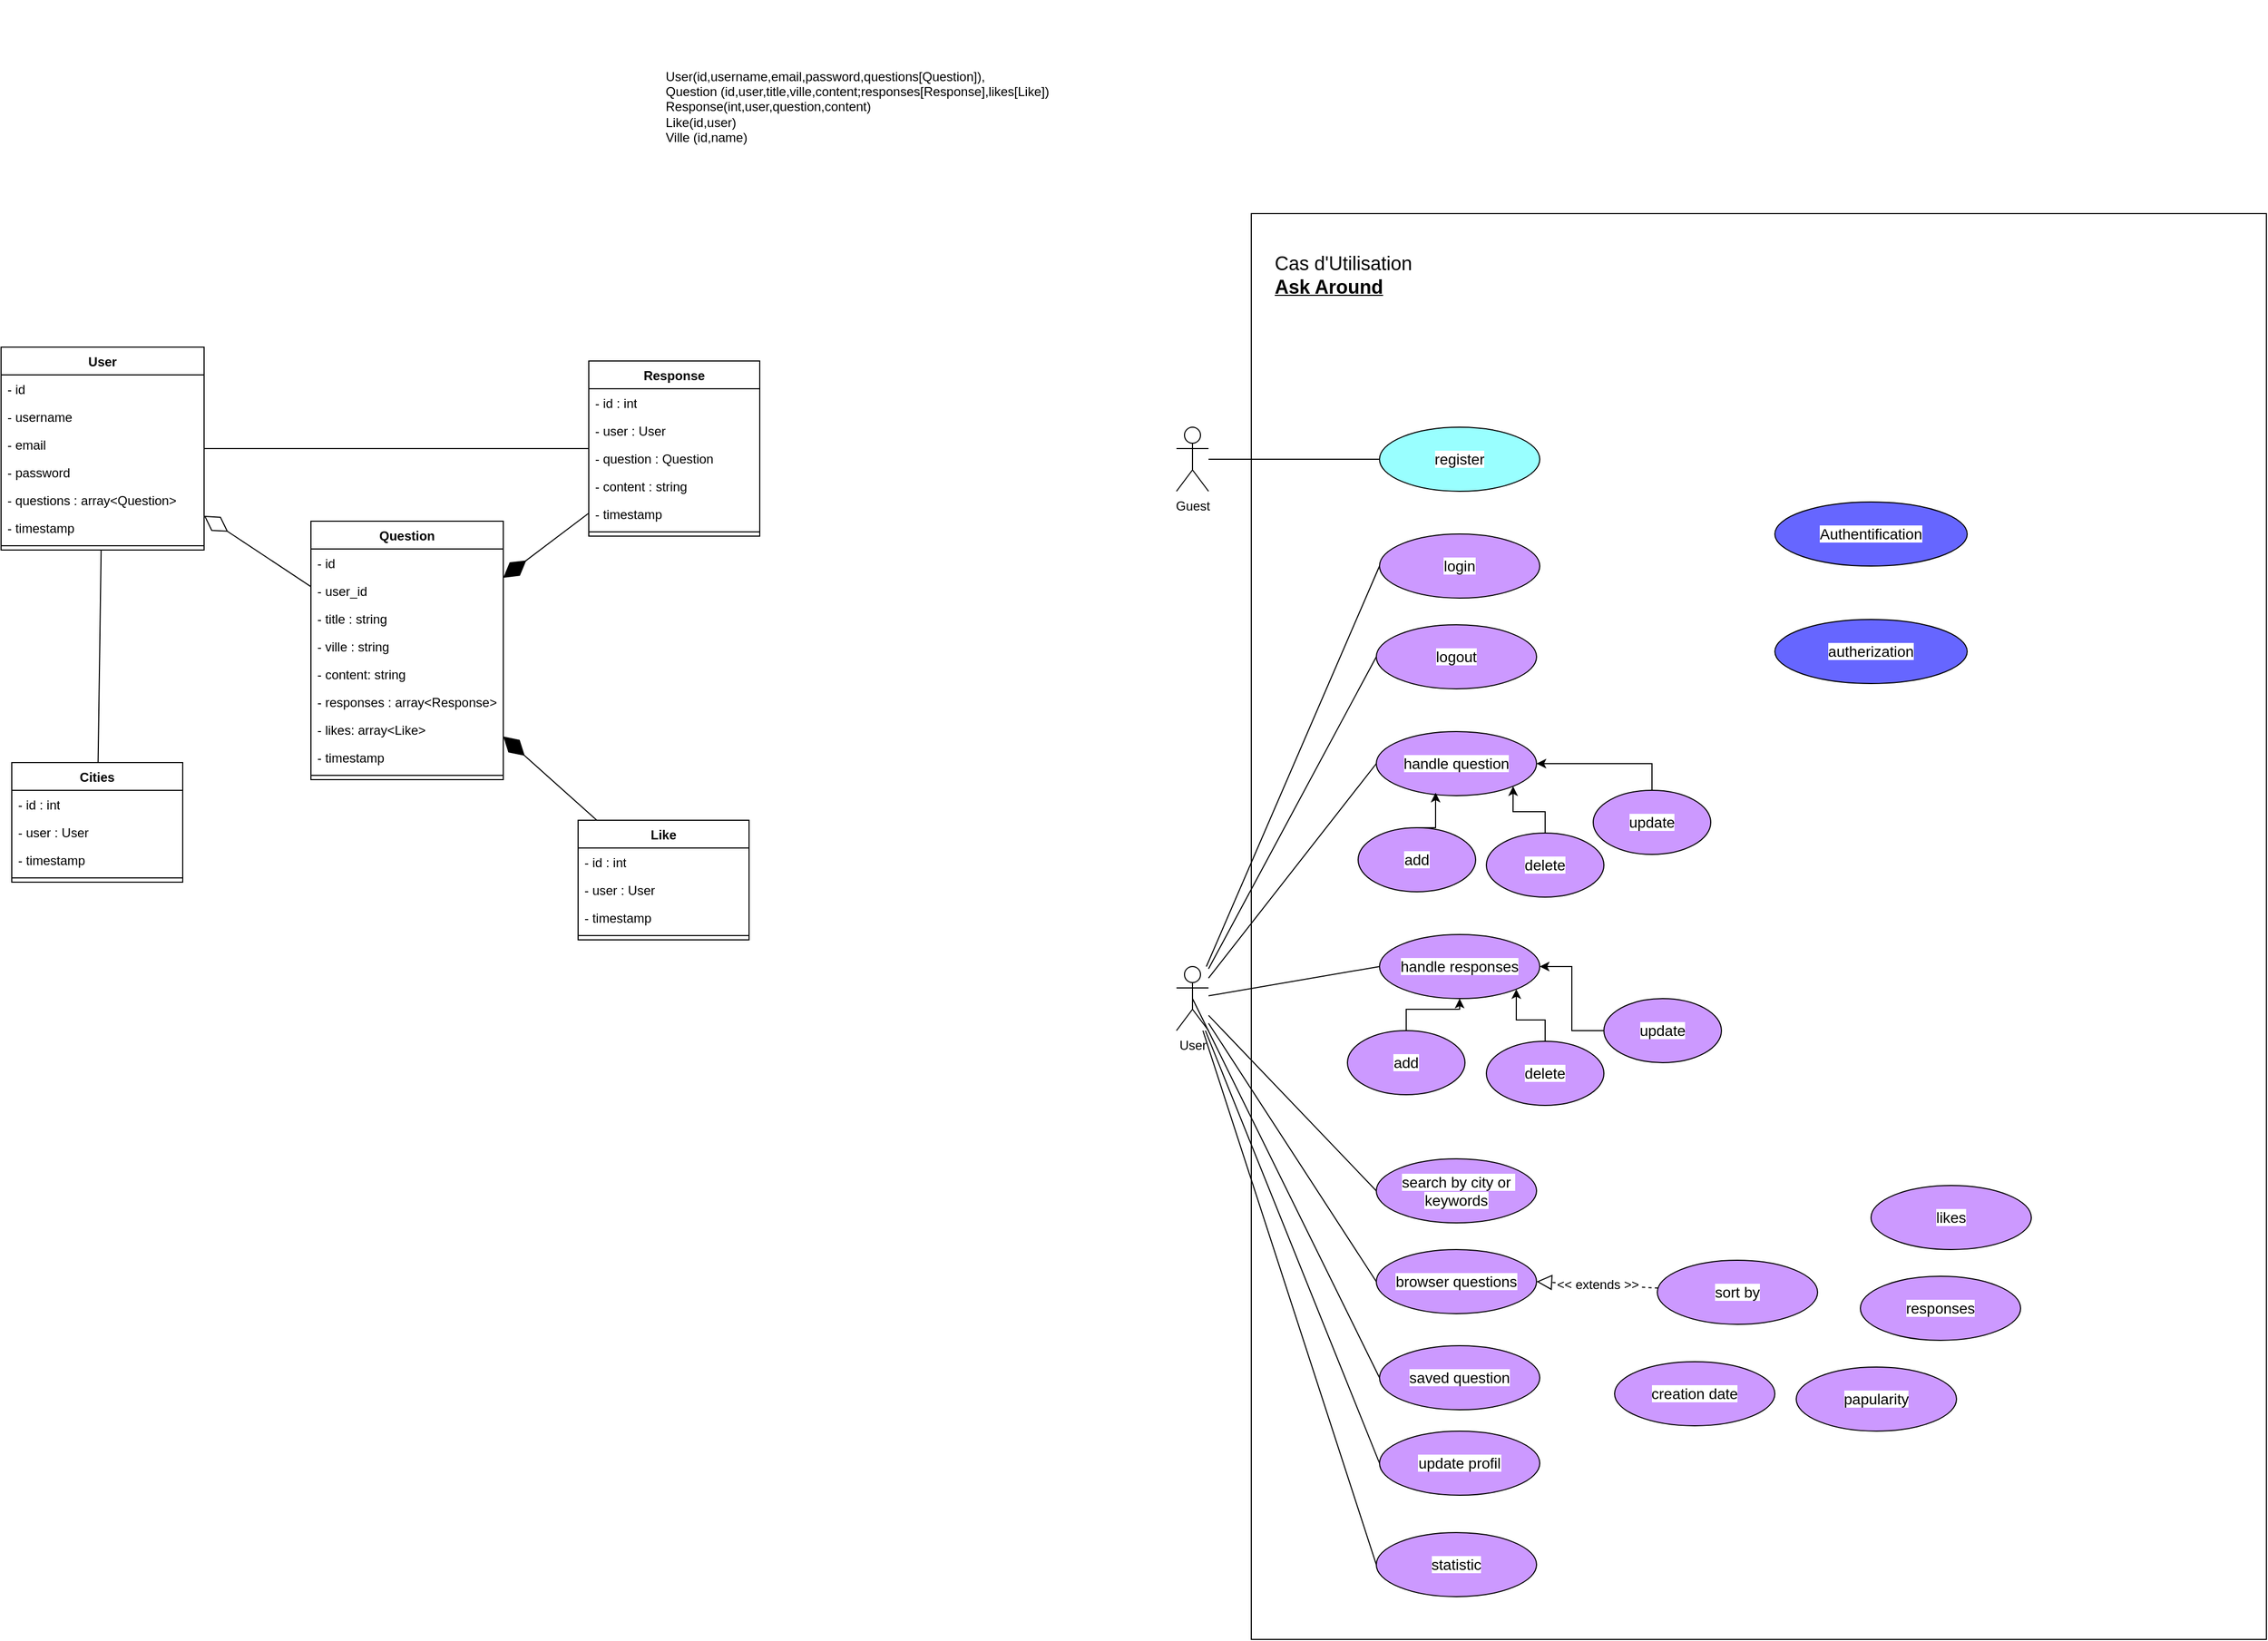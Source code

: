 <mxfile version="26.0.15">
  <diagram name="Page-1" id="ZcPle69oM_x-DS9AqBfx">
    <mxGraphModel dx="5432" dy="4076" grid="1" gridSize="10" guides="1" tooltips="1" connect="1" arrows="1" fold="1" page="1" pageScale="1" pageWidth="1100" pageHeight="850" math="0" shadow="0">
      <root>
        <mxCell id="0" />
        <mxCell id="1" parent="0" />
        <mxCell id="uDvyb79ecXHqOZ444v_c-3" value="User" style="swimlane;fontStyle=1;align=center;verticalAlign=top;childLayout=stackLayout;horizontal=1;startSize=26;horizontalStack=0;resizeParent=1;resizeParentMax=0;resizeLast=0;collapsible=1;marginBottom=0;whiteSpace=wrap;html=1;" parent="1" vertex="1">
          <mxGeometry x="220" y="-1000" width="190" height="190" as="geometry" />
        </mxCell>
        <mxCell id="uDvyb79ecXHqOZ444v_c-4" value="- id&lt;div&gt;&lt;br&gt;&lt;/div&gt;" style="text;strokeColor=none;fillColor=none;align=left;verticalAlign=top;spacingLeft=4;spacingRight=4;overflow=hidden;rotatable=0;points=[[0,0.5],[1,0.5]];portConstraint=eastwest;whiteSpace=wrap;html=1;" parent="uDvyb79ecXHqOZ444v_c-3" vertex="1">
          <mxGeometry y="26" width="190" height="26" as="geometry" />
        </mxCell>
        <mxCell id="uDvyb79ecXHqOZ444v_c-9" value="- username&lt;div&gt;&lt;br&gt;&lt;/div&gt;" style="text;strokeColor=none;fillColor=none;align=left;verticalAlign=top;spacingLeft=4;spacingRight=4;overflow=hidden;rotatable=0;points=[[0,0.5],[1,0.5]];portConstraint=eastwest;whiteSpace=wrap;html=1;" parent="uDvyb79ecXHqOZ444v_c-3" vertex="1">
          <mxGeometry y="52" width="190" height="26" as="geometry" />
        </mxCell>
        <mxCell id="uDvyb79ecXHqOZ444v_c-10" value="- email&lt;div&gt;&lt;br&gt;&lt;/div&gt;" style="text;strokeColor=none;fillColor=none;align=left;verticalAlign=top;spacingLeft=4;spacingRight=4;overflow=hidden;rotatable=0;points=[[0,0.5],[1,0.5]];portConstraint=eastwest;whiteSpace=wrap;html=1;" parent="uDvyb79ecXHqOZ444v_c-3" vertex="1">
          <mxGeometry y="78" width="190" height="26" as="geometry" />
        </mxCell>
        <mxCell id="uDvyb79ecXHqOZ444v_c-7" value="- password&lt;div&gt;&lt;br&gt;&lt;/div&gt;" style="text;strokeColor=none;fillColor=none;align=left;verticalAlign=top;spacingLeft=4;spacingRight=4;overflow=hidden;rotatable=0;points=[[0,0.5],[1,0.5]];portConstraint=eastwest;whiteSpace=wrap;html=1;" parent="uDvyb79ecXHqOZ444v_c-3" vertex="1">
          <mxGeometry y="104" width="190" height="26" as="geometry" />
        </mxCell>
        <mxCell id="uDvyb79ecXHqOZ444v_c-37" value="- questions : array&amp;lt;Question&amp;gt;&lt;div&gt;&lt;br&gt;&lt;/div&gt;" style="text;strokeColor=none;fillColor=none;align=left;verticalAlign=top;spacingLeft=4;spacingRight=4;overflow=hidden;rotatable=0;points=[[0,0.5],[1,0.5]];portConstraint=eastwest;whiteSpace=wrap;html=1;" parent="uDvyb79ecXHqOZ444v_c-3" vertex="1">
          <mxGeometry y="130" width="190" height="26" as="geometry" />
        </mxCell>
        <mxCell id="uDvyb79ecXHqOZ444v_c-18" value="- timestamp&lt;div&gt;&lt;br&gt;&lt;/div&gt;" style="text;strokeColor=none;fillColor=none;align=left;verticalAlign=top;spacingLeft=4;spacingRight=4;overflow=hidden;rotatable=0;points=[[0,0.5],[1,0.5]];portConstraint=eastwest;whiteSpace=wrap;html=1;" parent="uDvyb79ecXHqOZ444v_c-3" vertex="1">
          <mxGeometry y="156" width="190" height="26" as="geometry" />
        </mxCell>
        <mxCell id="uDvyb79ecXHqOZ444v_c-5" value="" style="line;strokeWidth=1;fillColor=none;align=left;verticalAlign=middle;spacingTop=-1;spacingLeft=3;spacingRight=3;rotatable=0;labelPosition=right;points=[];portConstraint=eastwest;strokeColor=inherit;" parent="uDvyb79ecXHqOZ444v_c-3" vertex="1">
          <mxGeometry y="182" width="190" height="8" as="geometry" />
        </mxCell>
        <mxCell id="uDvyb79ecXHqOZ444v_c-11" value="Question" style="swimlane;fontStyle=1;align=center;verticalAlign=top;childLayout=stackLayout;horizontal=1;startSize=26;horizontalStack=0;resizeParent=1;resizeParentMax=0;resizeLast=0;collapsible=1;marginBottom=0;whiteSpace=wrap;html=1;" parent="1" vertex="1">
          <mxGeometry x="510" y="-837" width="180" height="242" as="geometry" />
        </mxCell>
        <mxCell id="uDvyb79ecXHqOZ444v_c-12" value="- id&lt;div&gt;&lt;br&gt;&lt;/div&gt;" style="text;strokeColor=none;fillColor=none;align=left;verticalAlign=top;spacingLeft=4;spacingRight=4;overflow=hidden;rotatable=0;points=[[0,0.5],[1,0.5]];portConstraint=eastwest;whiteSpace=wrap;html=1;" parent="uDvyb79ecXHqOZ444v_c-11" vertex="1">
          <mxGeometry y="26" width="180" height="26" as="geometry" />
        </mxCell>
        <mxCell id="uDvyb79ecXHqOZ444v_c-13" value="- user_id" style="text;strokeColor=none;fillColor=none;align=left;verticalAlign=top;spacingLeft=4;spacingRight=4;overflow=hidden;rotatable=0;points=[[0,0.5],[1,0.5]];portConstraint=eastwest;whiteSpace=wrap;html=1;" parent="uDvyb79ecXHqOZ444v_c-11" vertex="1">
          <mxGeometry y="52" width="180" height="26" as="geometry" />
        </mxCell>
        <mxCell id="uDvyb79ecXHqOZ444v_c-39" value="- title : string" style="text;strokeColor=none;fillColor=none;align=left;verticalAlign=top;spacingLeft=4;spacingRight=4;overflow=hidden;rotatable=0;points=[[0,0.5],[1,0.5]];portConstraint=eastwest;whiteSpace=wrap;html=1;" parent="uDvyb79ecXHqOZ444v_c-11" vertex="1">
          <mxGeometry y="78" width="180" height="26" as="geometry" />
        </mxCell>
        <mxCell id="uDvyb79ecXHqOZ444v_c-51" value="- ville : string&lt;div&gt;&lt;br&gt;&lt;/div&gt;" style="text;strokeColor=none;fillColor=none;align=left;verticalAlign=top;spacingLeft=4;spacingRight=4;overflow=hidden;rotatable=0;points=[[0,0.5],[1,0.5]];portConstraint=eastwest;whiteSpace=wrap;html=1;" parent="uDvyb79ecXHqOZ444v_c-11" vertex="1">
          <mxGeometry y="104" width="180" height="26" as="geometry" />
        </mxCell>
        <mxCell id="uDvyb79ecXHqOZ444v_c-14" value="- content: string&lt;div&gt;&lt;br&gt;&lt;/div&gt;" style="text;strokeColor=none;fillColor=none;align=left;verticalAlign=top;spacingLeft=4;spacingRight=4;overflow=hidden;rotatable=0;points=[[0,0.5],[1,0.5]];portConstraint=eastwest;whiteSpace=wrap;html=1;" parent="uDvyb79ecXHqOZ444v_c-11" vertex="1">
          <mxGeometry y="130" width="180" height="26" as="geometry" />
        </mxCell>
        <mxCell id="uDvyb79ecXHqOZ444v_c-38" value="- responses : array&amp;lt;Response&amp;gt;&lt;div&gt;&lt;br&gt;&lt;/div&gt;" style="text;strokeColor=none;fillColor=none;align=left;verticalAlign=top;spacingLeft=4;spacingRight=4;overflow=hidden;rotatable=0;points=[[0,0.5],[1,0.5]];portConstraint=eastwest;whiteSpace=wrap;html=1;" parent="uDvyb79ecXHqOZ444v_c-11" vertex="1">
          <mxGeometry y="156" width="180" height="26" as="geometry" />
        </mxCell>
        <mxCell id="uDvyb79ecXHqOZ444v_c-99" value="- likes: array&amp;lt;Like&amp;gt;&lt;div&gt;&lt;br&gt;&lt;/div&gt;" style="text;strokeColor=none;fillColor=none;align=left;verticalAlign=top;spacingLeft=4;spacingRight=4;overflow=hidden;rotatable=0;points=[[0,0.5],[1,0.5]];portConstraint=eastwest;whiteSpace=wrap;html=1;" parent="uDvyb79ecXHqOZ444v_c-11" vertex="1">
          <mxGeometry y="182" width="180" height="26" as="geometry" />
        </mxCell>
        <mxCell id="uDvyb79ecXHqOZ444v_c-28" value="- timestamp&lt;div&gt;&lt;br&gt;&lt;/div&gt;" style="text;strokeColor=none;fillColor=none;align=left;verticalAlign=top;spacingLeft=4;spacingRight=4;overflow=hidden;rotatable=0;points=[[0,0.5],[1,0.5]];portConstraint=eastwest;whiteSpace=wrap;html=1;" parent="uDvyb79ecXHqOZ444v_c-11" vertex="1">
          <mxGeometry y="208" width="180" height="26" as="geometry" />
        </mxCell>
        <mxCell id="uDvyb79ecXHqOZ444v_c-16" value="" style="line;strokeWidth=1;fillColor=none;align=left;verticalAlign=middle;spacingTop=-1;spacingLeft=3;spacingRight=3;rotatable=0;labelPosition=right;points=[];portConstraint=eastwest;strokeColor=inherit;" parent="uDvyb79ecXHqOZ444v_c-11" vertex="1">
          <mxGeometry y="234" width="180" height="8" as="geometry" />
        </mxCell>
        <mxCell id="uDvyb79ecXHqOZ444v_c-29" value="Response" style="swimlane;fontStyle=1;align=center;verticalAlign=top;childLayout=stackLayout;horizontal=1;startSize=26;horizontalStack=0;resizeParent=1;resizeParentMax=0;resizeLast=0;collapsible=1;marginBottom=0;whiteSpace=wrap;html=1;" parent="1" vertex="1">
          <mxGeometry x="770" y="-987" width="160" height="164" as="geometry" />
        </mxCell>
        <mxCell id="uDvyb79ecXHqOZ444v_c-30" value="- id : int" style="text;strokeColor=none;fillColor=none;align=left;verticalAlign=top;spacingLeft=4;spacingRight=4;overflow=hidden;rotatable=0;points=[[0,0.5],[1,0.5]];portConstraint=eastwest;whiteSpace=wrap;html=1;" parent="uDvyb79ecXHqOZ444v_c-29" vertex="1">
          <mxGeometry y="26" width="160" height="26" as="geometry" />
        </mxCell>
        <mxCell id="uDvyb79ecXHqOZ444v_c-31" value="- user : User" style="text;strokeColor=none;fillColor=none;align=left;verticalAlign=top;spacingLeft=4;spacingRight=4;overflow=hidden;rotatable=0;points=[[0,0.5],[1,0.5]];portConstraint=eastwest;whiteSpace=wrap;html=1;" parent="uDvyb79ecXHqOZ444v_c-29" vertex="1">
          <mxGeometry y="52" width="160" height="26" as="geometry" />
        </mxCell>
        <mxCell id="uDvyb79ecXHqOZ444v_c-36" value="- question : Question" style="text;strokeColor=none;fillColor=none;align=left;verticalAlign=top;spacingLeft=4;spacingRight=4;overflow=hidden;rotatable=0;points=[[0,0.5],[1,0.5]];portConstraint=eastwest;whiteSpace=wrap;html=1;" parent="uDvyb79ecXHqOZ444v_c-29" vertex="1">
          <mxGeometry y="78" width="160" height="26" as="geometry" />
        </mxCell>
        <mxCell id="uDvyb79ecXHqOZ444v_c-32" value="- content : string" style="text;strokeColor=none;fillColor=none;align=left;verticalAlign=top;spacingLeft=4;spacingRight=4;overflow=hidden;rotatable=0;points=[[0,0.5],[1,0.5]];portConstraint=eastwest;whiteSpace=wrap;html=1;" parent="uDvyb79ecXHqOZ444v_c-29" vertex="1">
          <mxGeometry y="104" width="160" height="26" as="geometry" />
        </mxCell>
        <mxCell id="uDvyb79ecXHqOZ444v_c-33" value="- timestamp&lt;div&gt;&lt;br&gt;&lt;/div&gt;" style="text;strokeColor=none;fillColor=none;align=left;verticalAlign=top;spacingLeft=4;spacingRight=4;overflow=hidden;rotatable=0;points=[[0,0.5],[1,0.5]];portConstraint=eastwest;whiteSpace=wrap;html=1;" parent="uDvyb79ecXHqOZ444v_c-29" vertex="1">
          <mxGeometry y="130" width="160" height="26" as="geometry" />
        </mxCell>
        <mxCell id="uDvyb79ecXHqOZ444v_c-34" value="" style="line;strokeWidth=1;fillColor=none;align=left;verticalAlign=middle;spacingTop=-1;spacingLeft=3;spacingRight=3;rotatable=0;labelPosition=right;points=[];portConstraint=eastwest;strokeColor=inherit;" parent="uDvyb79ecXHqOZ444v_c-29" vertex="1">
          <mxGeometry y="156" width="160" height="8" as="geometry" />
        </mxCell>
        <mxCell id="uDvyb79ecXHqOZ444v_c-41" value="" style="endArrow=diamondThin;endFill=0;endSize=24;html=1;rounded=0;" parent="1" source="uDvyb79ecXHqOZ444v_c-11" target="uDvyb79ecXHqOZ444v_c-3" edge="1">
          <mxGeometry width="160" relative="1" as="geometry">
            <mxPoint x="690" y="-837" as="sourcePoint" />
            <mxPoint x="850" y="-837" as="targetPoint" />
          </mxGeometry>
        </mxCell>
        <mxCell id="uDvyb79ecXHqOZ444v_c-43" value="" style="endArrow=diamondThin;endFill=1;endSize=24;html=1;rounded=0;" parent="1" source="uDvyb79ecXHqOZ444v_c-29" target="uDvyb79ecXHqOZ444v_c-11" edge="1">
          <mxGeometry width="160" relative="1" as="geometry">
            <mxPoint x="690" y="-837" as="sourcePoint" />
            <mxPoint x="850" y="-837" as="targetPoint" />
          </mxGeometry>
        </mxCell>
        <mxCell id="uDvyb79ecXHqOZ444v_c-91" value="Like" style="swimlane;fontStyle=1;align=center;verticalAlign=top;childLayout=stackLayout;horizontal=1;startSize=26;horizontalStack=0;resizeParent=1;resizeParentMax=0;resizeLast=0;collapsible=1;marginBottom=0;whiteSpace=wrap;html=1;" parent="1" vertex="1">
          <mxGeometry x="760" y="-557" width="160" height="112" as="geometry" />
        </mxCell>
        <mxCell id="uDvyb79ecXHqOZ444v_c-92" value="- id : int" style="text;strokeColor=none;fillColor=none;align=left;verticalAlign=top;spacingLeft=4;spacingRight=4;overflow=hidden;rotatable=0;points=[[0,0.5],[1,0.5]];portConstraint=eastwest;whiteSpace=wrap;html=1;" parent="uDvyb79ecXHqOZ444v_c-91" vertex="1">
          <mxGeometry y="26" width="160" height="26" as="geometry" />
        </mxCell>
        <mxCell id="uDvyb79ecXHqOZ444v_c-93" value="- user : User" style="text;strokeColor=none;fillColor=none;align=left;verticalAlign=top;spacingLeft=4;spacingRight=4;overflow=hidden;rotatable=0;points=[[0,0.5],[1,0.5]];portConstraint=eastwest;whiteSpace=wrap;html=1;" parent="uDvyb79ecXHqOZ444v_c-91" vertex="1">
          <mxGeometry y="52" width="160" height="26" as="geometry" />
        </mxCell>
        <mxCell id="uDvyb79ecXHqOZ444v_c-96" value="- timestamp&lt;div&gt;&lt;br&gt;&lt;/div&gt;" style="text;strokeColor=none;fillColor=none;align=left;verticalAlign=top;spacingLeft=4;spacingRight=4;overflow=hidden;rotatable=0;points=[[0,0.5],[1,0.5]];portConstraint=eastwest;whiteSpace=wrap;html=1;" parent="uDvyb79ecXHqOZ444v_c-91" vertex="1">
          <mxGeometry y="78" width="160" height="26" as="geometry" />
        </mxCell>
        <mxCell id="uDvyb79ecXHqOZ444v_c-97" value="" style="line;strokeWidth=1;fillColor=none;align=left;verticalAlign=middle;spacingTop=-1;spacingLeft=3;spacingRight=3;rotatable=0;labelPosition=right;points=[];portConstraint=eastwest;strokeColor=inherit;" parent="uDvyb79ecXHqOZ444v_c-91" vertex="1">
          <mxGeometry y="104" width="160" height="8" as="geometry" />
        </mxCell>
        <mxCell id="uDvyb79ecXHqOZ444v_c-98" value="" style="endArrow=diamondThin;endFill=1;endSize=24;html=1;rounded=0;" parent="1" source="uDvyb79ecXHqOZ444v_c-91" target="uDvyb79ecXHqOZ444v_c-11" edge="1">
          <mxGeometry width="160" relative="1" as="geometry">
            <mxPoint x="900" y="-811" as="sourcePoint" />
            <mxPoint x="800" y="-810" as="targetPoint" />
          </mxGeometry>
        </mxCell>
        <mxCell id="uDvyb79ecXHqOZ444v_c-100" value="User(id,username,email,password,questions[Question]),&lt;div&gt;Question (id,user,title,ville,content;responses[Response],likes[Like])&lt;/div&gt;&lt;div&gt;Response(int,user,question,content)&lt;/div&gt;&lt;div&gt;Like(id,user)&lt;/div&gt;&lt;div&gt;Ville (id,name&lt;span style=&quot;background-color: transparent; color: light-dark(rgb(0, 0, 0), rgb(255, 255, 255));&quot;&gt;)&lt;/span&gt;&lt;/div&gt;" style="text;html=1;align=left;verticalAlign=middle;whiteSpace=wrap;rounded=0;" parent="1" vertex="1">
          <mxGeometry x="840" y="-1325" width="400" height="200" as="geometry" />
        </mxCell>
        <mxCell id="uDvyb79ecXHqOZ444v_c-101" value="" style="endArrow=none;html=1;rounded=0;" parent="1" source="uDvyb79ecXHqOZ444v_c-3" target="uDvyb79ecXHqOZ444v_c-29" edge="1">
          <mxGeometry width="50" height="50" relative="1" as="geometry">
            <mxPoint x="890" y="-747" as="sourcePoint" />
            <mxPoint x="940" y="-797" as="targetPoint" />
          </mxGeometry>
        </mxCell>
        <mxCell id="uDvyb79ecXHqOZ444v_c-103" value="" style="rounded=0;whiteSpace=wrap;html=1;" parent="1" vertex="1">
          <mxGeometry x="1390" y="-1125" width="950" height="1335" as="geometry" />
        </mxCell>
        <mxCell id="uDvyb79ecXHqOZ444v_c-104" value="&lt;font style=&quot;font-size: 18px;&quot;&gt;Cas d&#39;Utilisation&lt;/font&gt;&lt;div&gt;&lt;span style=&quot;font-size: 18px;&quot;&gt;&lt;b&gt;&lt;u&gt;Ask Around&lt;/u&gt;&lt;/b&gt;&lt;/span&gt;&lt;/div&gt;" style="text;html=1;align=left;verticalAlign=middle;whiteSpace=wrap;rounded=0;" parent="1" vertex="1">
          <mxGeometry x="1410" y="-1105" width="220" height="75" as="geometry" />
        </mxCell>
        <mxCell id="uDvyb79ecXHqOZ444v_c-105" value="&lt;div style=&quot;&quot;&gt;&lt;font face=&quot;Nunito Sans, sans-serif&quot;&gt;&lt;span style=&quot;font-size: 14px; white-space-collapse: preserve; background-color: rgb(255, 255, 255);&quot;&gt;autherization&lt;/span&gt;&lt;/font&gt;&lt;/div&gt;" style="ellipse;whiteSpace=wrap;html=1;fillColor=#6666FF;align=center;" parent="1" vertex="1">
          <mxGeometry x="1880" y="-745" width="180" height="60" as="geometry" />
        </mxCell>
        <mxCell id="uDvyb79ecXHqOZ444v_c-106" value="Guest" style="shape=umlActor;verticalLabelPosition=bottom;verticalAlign=top;html=1;outlineConnect=0;" parent="1" vertex="1">
          <mxGeometry x="1320" y="-925" width="30" height="60" as="geometry" />
        </mxCell>
        <mxCell id="uDvyb79ecXHqOZ444v_c-107" value="&lt;div style=&quot;text-align: start;&quot;&gt;&lt;font face=&quot;Nunito Sans, sans-serif&quot; color=&quot;#000000&quot;&gt;&lt;span style=&quot;font-size: 14px; white-space-collapse: preserve; background-color: rgb(255, 255, 255);&quot;&gt;register&lt;/span&gt;&lt;/font&gt;&lt;/div&gt;" style="ellipse;whiteSpace=wrap;html=1;fillColor=#99FFFF;" parent="1" vertex="1">
          <mxGeometry x="1510" y="-925" width="150" height="60" as="geometry" />
        </mxCell>
        <mxCell id="uDvyb79ecXHqOZ444v_c-112" value="&lt;font face=&quot;Nunito Sans, sans-serif&quot;&gt;&lt;span style=&quot;font-size: 14px; white-space-collapse: preserve; background-color: rgb(255, 255, 255);&quot;&gt;handle question&lt;/span&gt;&lt;/font&gt;" style="ellipse;whiteSpace=wrap;html=1;fillColor=#CC99FF;" parent="1" vertex="1">
          <mxGeometry x="1507" y="-640" width="150" height="60" as="geometry" />
        </mxCell>
        <mxCell id="uDvyb79ecXHqOZ444v_c-113" value="&lt;div style=&quot;text-align: start;&quot;&gt;&lt;font face=&quot;Nunito Sans, sans-serif&quot; color=&quot;#000000&quot;&gt;&lt;span style=&quot;font-size: 14px; white-space-collapse: preserve; background-color: rgb(255, 255, 255);&quot;&gt;login&lt;/span&gt;&lt;/font&gt;&lt;/div&gt;" style="ellipse;whiteSpace=wrap;html=1;fillColor=#CC99FF;" parent="1" vertex="1">
          <mxGeometry x="1510" y="-825" width="150" height="60" as="geometry" />
        </mxCell>
        <mxCell id="uDvyb79ecXHqOZ444v_c-114" value="User" style="shape=umlActor;verticalLabelPosition=bottom;verticalAlign=top;html=1;outlineConnect=0;" parent="1" vertex="1">
          <mxGeometry x="1320" y="-420" width="30" height="60" as="geometry" />
        </mxCell>
        <mxCell id="uDvyb79ecXHqOZ444v_c-119" value="" style="endArrow=none;html=1;rounded=0;entryX=0;entryY=0.5;entryDx=0;entryDy=0;" parent="1" source="uDvyb79ecXHqOZ444v_c-106" target="uDvyb79ecXHqOZ444v_c-107" edge="1">
          <mxGeometry width="50" height="50" relative="1" as="geometry">
            <mxPoint x="1540" y="-405" as="sourcePoint" />
            <mxPoint x="1590" y="-455" as="targetPoint" />
          </mxGeometry>
        </mxCell>
        <mxCell id="uDvyb79ecXHqOZ444v_c-129" value="" style="endArrow=none;html=1;rounded=0;entryX=0;entryY=0.5;entryDx=0;entryDy=0;" parent="1" source="uDvyb79ecXHqOZ444v_c-114" target="uDvyb79ecXHqOZ444v_c-113" edge="1">
          <mxGeometry width="50" height="50" relative="1" as="geometry">
            <mxPoint x="1330" y="-59" as="sourcePoint" />
            <mxPoint x="1488" y="-102" as="targetPoint" />
          </mxGeometry>
        </mxCell>
        <mxCell id="uDvyb79ecXHqOZ444v_c-130" value="&lt;div style=&quot;text-align: start;&quot;&gt;&lt;font face=&quot;Nunito Sans, sans-serif&quot; color=&quot;#000000&quot;&gt;&lt;span style=&quot;font-size: 14px; white-space-collapse: preserve; background-color: rgb(255, 255, 255);&quot;&gt;logout&lt;/span&gt;&lt;/font&gt;&lt;/div&gt;" style="ellipse;whiteSpace=wrap;html=1;fillColor=#CC99FF;" parent="1" vertex="1">
          <mxGeometry x="1507" y="-740" width="150" height="60" as="geometry" />
        </mxCell>
        <mxCell id="uDvyb79ecXHqOZ444v_c-131" value="" style="endArrow=none;html=1;rounded=0;entryX=0;entryY=0.5;entryDx=0;entryDy=0;" parent="1" source="uDvyb79ecXHqOZ444v_c-114" target="uDvyb79ecXHqOZ444v_c-130" edge="1">
          <mxGeometry width="50" height="50" relative="1" as="geometry">
            <mxPoint x="1330" y="-69" as="sourcePoint" />
            <mxPoint x="1503" y="-225" as="targetPoint" />
          </mxGeometry>
        </mxCell>
        <mxCell id="uDvyb79ecXHqOZ444v_c-133" value="" style="endArrow=none;html=1;rounded=0;entryX=0;entryY=0.5;entryDx=0;entryDy=0;" parent="1" source="uDvyb79ecXHqOZ444v_c-114" target="uDvyb79ecXHqOZ444v_c-112" edge="1">
          <mxGeometry width="50" height="50" relative="1" as="geometry">
            <mxPoint x="1330" y="-69" as="sourcePoint" />
            <mxPoint x="1504" y="-225" as="targetPoint" />
          </mxGeometry>
        </mxCell>
        <mxCell id="uDvyb79ecXHqOZ444v_c-140" value="&lt;div style=&quot;text-align: start;&quot;&gt;&lt;font face=&quot;Nunito Sans, sans-serif&quot; color=&quot;#000000&quot;&gt;&lt;span style=&quot;font-size: 14px; white-space-collapse: preserve; background-color: rgb(255, 255, 255);&quot;&gt;update profil&lt;/span&gt;&lt;/font&gt;&lt;/div&gt;" style="ellipse;whiteSpace=wrap;html=1;fillColor=#CC99FF;" parent="1" vertex="1">
          <mxGeometry x="1510" y="15" width="150" height="60" as="geometry" />
        </mxCell>
        <mxCell id="uDvyb79ecXHqOZ444v_c-141" value="" style="endArrow=none;html=1;rounded=0;entryX=0;entryY=0.5;entryDx=0;entryDy=0;" parent="1" source="uDvyb79ecXHqOZ444v_c-114" target="uDvyb79ecXHqOZ444v_c-140" edge="1">
          <mxGeometry width="50" height="50" relative="1" as="geometry">
            <mxPoint x="1330" y="50" as="sourcePoint" />
            <mxPoint x="1519" y="203" as="targetPoint" />
          </mxGeometry>
        </mxCell>
        <mxCell id="uDvyb79ecXHqOZ444v_c-145" value="&lt;div style=&quot;&quot;&gt;&lt;font face=&quot;Nunito Sans, sans-serif&quot; color=&quot;#000000&quot;&gt;&lt;span style=&quot;font-size: 14px; white-space-collapse: preserve; background-color: rgb(255, 255, 255);&quot;&gt;saved question&lt;/span&gt;&lt;/font&gt;&lt;/div&gt;" style="ellipse;whiteSpace=wrap;html=1;fillColor=#CC99FF;align=center;" parent="1" vertex="1">
          <mxGeometry x="1510" y="-65" width="150" height="60" as="geometry" />
        </mxCell>
        <mxCell id="uDvyb79ecXHqOZ444v_c-147" value="" style="endArrow=none;html=1;rounded=0;entryX=0;entryY=0.5;entryDx=0;entryDy=0;exitX=0.5;exitY=0.5;exitDx=0;exitDy=0;exitPerimeter=0;" parent="1" source="uDvyb79ecXHqOZ444v_c-114" target="uDvyb79ecXHqOZ444v_c-145" edge="1">
          <mxGeometry width="50" height="50" relative="1" as="geometry">
            <mxPoint x="1333" y="-301" as="sourcePoint" />
            <mxPoint x="1537" y="125" as="targetPoint" />
          </mxGeometry>
        </mxCell>
        <mxCell id="uDvyb79ecXHqOZ444v_c-154" value="&lt;div style=&quot;&quot;&gt;&lt;span style=&quot;color: light-dark(rgb(0, 0, 0), rgb(255, 255, 255)); font-size: 14px; white-space-collapse: preserve; background-color: rgb(255, 255, 255);&quot;&gt;&lt;font face=&quot;Nunito Sans, sans-serif&quot;&gt;Authentification&lt;/font&gt;&lt;/span&gt;&lt;/div&gt;" style="ellipse;whiteSpace=wrap;html=1;fillColor=#6666FF;align=center;" parent="1" vertex="1">
          <mxGeometry x="1880" y="-855" width="180" height="60" as="geometry" />
        </mxCell>
        <mxCell id="uDvyb79ecXHqOZ444v_c-155" value="&lt;font face=&quot;Nunito Sans, sans-serif&quot;&gt;&lt;span style=&quot;font-size: 14px; white-space-collapse: preserve; background-color: rgb(255, 255, 255);&quot;&gt;add&lt;/span&gt;&lt;/font&gt;" style="ellipse;whiteSpace=wrap;html=1;fillColor=#CC99FF;" parent="1" vertex="1">
          <mxGeometry x="1490" y="-550" width="110" height="60" as="geometry" />
        </mxCell>
        <mxCell id="uDvyb79ecXHqOZ444v_c-160" style="edgeStyle=orthogonalEdgeStyle;rounded=0;orthogonalLoop=1;jettySize=auto;html=1;entryX=1;entryY=1;entryDx=0;entryDy=0;" parent="1" source="uDvyb79ecXHqOZ444v_c-156" target="uDvyb79ecXHqOZ444v_c-112" edge="1">
          <mxGeometry relative="1" as="geometry" />
        </mxCell>
        <mxCell id="uDvyb79ecXHqOZ444v_c-156" value="&lt;font face=&quot;Nunito Sans, sans-serif&quot;&gt;&lt;span style=&quot;font-size: 14px; white-space-collapse: preserve; background-color: rgb(255, 255, 255);&quot;&gt;delete&lt;/span&gt;&lt;/font&gt;" style="ellipse;whiteSpace=wrap;html=1;fillColor=#CC99FF;" parent="1" vertex="1">
          <mxGeometry x="1610" y="-545" width="110" height="60" as="geometry" />
        </mxCell>
        <mxCell id="uDvyb79ecXHqOZ444v_c-161" style="edgeStyle=orthogonalEdgeStyle;rounded=0;orthogonalLoop=1;jettySize=auto;html=1;exitX=0.5;exitY=0;exitDx=0;exitDy=0;" parent="1" source="uDvyb79ecXHqOZ444v_c-157" target="uDvyb79ecXHqOZ444v_c-112" edge="1">
          <mxGeometry relative="1" as="geometry" />
        </mxCell>
        <mxCell id="uDvyb79ecXHqOZ444v_c-157" value="&lt;font face=&quot;Nunito Sans, sans-serif&quot;&gt;&lt;span style=&quot;font-size: 14px; white-space-collapse: preserve; background-color: rgb(255, 255, 255);&quot;&gt;update&lt;/span&gt;&lt;/font&gt;" style="ellipse;whiteSpace=wrap;html=1;fillColor=#CC99FF;" parent="1" vertex="1">
          <mxGeometry x="1710" y="-585" width="110" height="60" as="geometry" />
        </mxCell>
        <mxCell id="uDvyb79ecXHqOZ444v_c-159" style="edgeStyle=orthogonalEdgeStyle;rounded=0;orthogonalLoop=1;jettySize=auto;html=1;exitX=0.5;exitY=0;exitDx=0;exitDy=0;entryX=0.37;entryY=0.954;entryDx=0;entryDy=0;entryPerimeter=0;" parent="1" source="uDvyb79ecXHqOZ444v_c-155" target="uDvyb79ecXHqOZ444v_c-112" edge="1">
          <mxGeometry relative="1" as="geometry" />
        </mxCell>
        <mxCell id="uDvyb79ecXHqOZ444v_c-162" value="&lt;div style=&quot;&quot;&gt;&lt;font face=&quot;Nunito Sans, sans-serif&quot; color=&quot;#000000&quot;&gt;&lt;span style=&quot;font-size: 14px; white-space-collapse: preserve; background-color: rgb(255, 255, 255);&quot;&gt;search by city or keywords&lt;/span&gt;&lt;/font&gt;&lt;/div&gt;" style="ellipse;whiteSpace=wrap;html=1;fillColor=#CC99FF;align=center;" parent="1" vertex="1">
          <mxGeometry x="1507" y="-240" width="150" height="60" as="geometry" />
        </mxCell>
        <mxCell id="uDvyb79ecXHqOZ444v_c-163" value="&lt;div style=&quot;&quot;&gt;&lt;font face=&quot;Nunito Sans, sans-serif&quot; color=&quot;#000000&quot;&gt;&lt;span style=&quot;font-size: 14px; white-space-collapse: preserve; background-color: rgb(255, 255, 255);&quot;&gt;sort by&lt;/span&gt;&lt;/font&gt;&lt;/div&gt;" style="ellipse;whiteSpace=wrap;html=1;fillColor=#CC99FF;align=center;" parent="1" vertex="1">
          <mxGeometry x="1770" y="-145" width="150" height="60" as="geometry" />
        </mxCell>
        <mxCell id="uDvyb79ecXHqOZ444v_c-164" value="&lt;font face=&quot;Nunito Sans, sans-serif&quot;&gt;&lt;span style=&quot;font-size: 14px; white-space-collapse: preserve; background-color: rgb(255, 255, 255);&quot;&gt;browser questions&lt;/span&gt;&lt;/font&gt;" style="ellipse;whiteSpace=wrap;html=1;fillColor=#CC99FF;align=center;" parent="1" vertex="1">
          <mxGeometry x="1507" y="-155" width="150" height="60" as="geometry" />
        </mxCell>
        <mxCell id="uDvyb79ecXHqOZ444v_c-167" value="" style="endArrow=none;html=1;rounded=0;entryX=0;entryY=0.5;entryDx=0;entryDy=0;" parent="1" source="uDvyb79ecXHqOZ444v_c-114" target="uDvyb79ecXHqOZ444v_c-162" edge="1">
          <mxGeometry width="50" height="50" relative="1" as="geometry">
            <mxPoint x="1360" y="-399" as="sourcePoint" />
            <mxPoint x="1517" y="-600" as="targetPoint" />
          </mxGeometry>
        </mxCell>
        <mxCell id="uDvyb79ecXHqOZ444v_c-168" value="" style="endArrow=none;html=1;rounded=0;entryX=0;entryY=0.5;entryDx=0;entryDy=0;" parent="1" source="uDvyb79ecXHqOZ444v_c-114" target="uDvyb79ecXHqOZ444v_c-164" edge="1">
          <mxGeometry width="50" height="50" relative="1" as="geometry">
            <mxPoint x="1360" y="-383" as="sourcePoint" />
            <mxPoint x="1517" y="-415" as="targetPoint" />
          </mxGeometry>
        </mxCell>
        <mxCell id="uDvyb79ecXHqOZ444v_c-169" value="&lt;font style=&quot;font-size: 12px;&quot;&gt;&amp;lt;&amp;lt; extends &amp;gt;&amp;gt;&lt;/font&gt;" style="endArrow=block;dashed=1;endFill=0;endSize=12;html=1;rounded=0;entryX=1;entryY=0.5;entryDx=0;entryDy=0;" parent="1" source="uDvyb79ecXHqOZ444v_c-163" target="uDvyb79ecXHqOZ444v_c-164" edge="1">
          <mxGeometry width="160" relative="1" as="geometry">
            <mxPoint x="1240" y="-270" as="sourcePoint" />
            <mxPoint x="1400" y="-270" as="targetPoint" />
          </mxGeometry>
        </mxCell>
        <mxCell id="uDvyb79ecXHqOZ444v_c-170" value="&lt;div style=&quot;&quot;&gt;&lt;font face=&quot;Nunito Sans, sans-serif&quot; color=&quot;#000000&quot;&gt;&lt;span style=&quot;font-size: 14px; white-space-collapse: preserve; background-color: rgb(255, 255, 255);&quot;&gt;handle responses&lt;/span&gt;&lt;/font&gt;&lt;/div&gt;" style="ellipse;whiteSpace=wrap;html=1;fillColor=#CC99FF;align=center;" parent="1" vertex="1">
          <mxGeometry x="1510" y="-450" width="150" height="60" as="geometry" />
        </mxCell>
        <mxCell id="uDvyb79ecXHqOZ444v_c-175" style="edgeStyle=orthogonalEdgeStyle;rounded=0;orthogonalLoop=1;jettySize=auto;html=1;" parent="1" source="uDvyb79ecXHqOZ444v_c-171" target="uDvyb79ecXHqOZ444v_c-170" edge="1">
          <mxGeometry relative="1" as="geometry" />
        </mxCell>
        <mxCell id="uDvyb79ecXHqOZ444v_c-171" value="&lt;font face=&quot;Nunito Sans, sans-serif&quot;&gt;&lt;span style=&quot;font-size: 14px; white-space-collapse: preserve; background-color: rgb(255, 255, 255);&quot;&gt;add&lt;/span&gt;&lt;/font&gt;" style="ellipse;whiteSpace=wrap;html=1;fillColor=#CC99FF;" parent="1" vertex="1">
          <mxGeometry x="1480" y="-360" width="110" height="60" as="geometry" />
        </mxCell>
        <mxCell id="uDvyb79ecXHqOZ444v_c-176" style="edgeStyle=orthogonalEdgeStyle;rounded=0;orthogonalLoop=1;jettySize=auto;html=1;entryX=1;entryY=1;entryDx=0;entryDy=0;" parent="1" source="uDvyb79ecXHqOZ444v_c-172" target="uDvyb79ecXHqOZ444v_c-170" edge="1">
          <mxGeometry relative="1" as="geometry" />
        </mxCell>
        <mxCell id="uDvyb79ecXHqOZ444v_c-172" value="&lt;font face=&quot;Nunito Sans, sans-serif&quot;&gt;&lt;span style=&quot;font-size: 14px; white-space-collapse: preserve; background-color: rgb(255, 255, 255);&quot;&gt;delete&lt;/span&gt;&lt;/font&gt;" style="ellipse;whiteSpace=wrap;html=1;fillColor=#CC99FF;" parent="1" vertex="1">
          <mxGeometry x="1610" y="-350" width="110" height="60" as="geometry" />
        </mxCell>
        <mxCell id="uDvyb79ecXHqOZ444v_c-177" style="edgeStyle=orthogonalEdgeStyle;rounded=0;orthogonalLoop=1;jettySize=auto;html=1;entryX=1;entryY=0.5;entryDx=0;entryDy=0;" parent="1" source="uDvyb79ecXHqOZ444v_c-173" target="uDvyb79ecXHqOZ444v_c-170" edge="1">
          <mxGeometry relative="1" as="geometry" />
        </mxCell>
        <mxCell id="uDvyb79ecXHqOZ444v_c-173" value="&lt;font face=&quot;Nunito Sans, sans-serif&quot;&gt;&lt;span style=&quot;font-size: 14px; white-space-collapse: preserve; background-color: rgb(255, 255, 255);&quot;&gt;update&lt;/span&gt;&lt;/font&gt;" style="ellipse;whiteSpace=wrap;html=1;fillColor=#CC99FF;" parent="1" vertex="1">
          <mxGeometry x="1720" y="-390" width="110" height="60" as="geometry" />
        </mxCell>
        <mxCell id="uDvyb79ecXHqOZ444v_c-174" value="" style="endArrow=none;html=1;rounded=0;entryX=0;entryY=0.5;entryDx=0;entryDy=0;" parent="1" source="uDvyb79ecXHqOZ444v_c-114" target="uDvyb79ecXHqOZ444v_c-170" edge="1">
          <mxGeometry width="50" height="50" relative="1" as="geometry">
            <mxPoint x="1360" y="-399" as="sourcePoint" />
            <mxPoint x="1517" y="-600" as="targetPoint" />
          </mxGeometry>
        </mxCell>
        <mxCell id="uDvyb79ecXHqOZ444v_c-178" value="&lt;div style=&quot;&quot;&gt;&lt;font face=&quot;Nunito Sans, sans-serif&quot;&gt;&lt;span style=&quot;font-size: 14px; white-space-collapse: preserve; background-color: rgb(255, 255, 255);&quot;&gt;creation date&lt;/span&gt;&lt;/font&gt;&lt;/div&gt;" style="ellipse;whiteSpace=wrap;html=1;fillColor=#CC99FF;align=center;" parent="1" vertex="1">
          <mxGeometry x="1730" y="-50" width="150" height="60" as="geometry" />
        </mxCell>
        <mxCell id="uDvyb79ecXHqOZ444v_c-179" value="&lt;div style=&quot;&quot;&gt;&lt;font face=&quot;Nunito Sans, sans-serif&quot;&gt;&lt;span style=&quot;font-size: 14px; white-space-collapse: preserve; background-color: rgb(255, 255, 255);&quot;&gt;papularity&lt;/span&gt;&lt;/font&gt;&lt;/div&gt;" style="ellipse;whiteSpace=wrap;html=1;fillColor=#CC99FF;align=center;" parent="1" vertex="1">
          <mxGeometry x="1900" y="-45" width="150" height="60" as="geometry" />
        </mxCell>
        <mxCell id="uDvyb79ecXHqOZ444v_c-180" value="&lt;div style=&quot;&quot;&gt;&lt;font face=&quot;Nunito Sans, sans-serif&quot;&gt;&lt;span style=&quot;font-size: 14px; white-space-collapse: preserve; background-color: rgb(255, 255, 255);&quot;&gt;responses&lt;/span&gt;&lt;/font&gt;&lt;/div&gt;" style="ellipse;whiteSpace=wrap;html=1;fillColor=#CC99FF;align=center;" parent="1" vertex="1">
          <mxGeometry x="1960" y="-130" width="150" height="60" as="geometry" />
        </mxCell>
        <mxCell id="uDvyb79ecXHqOZ444v_c-181" value="&lt;div style=&quot;&quot;&gt;&lt;font face=&quot;Nunito Sans, sans-serif&quot;&gt;&lt;span style=&quot;font-size: 14px; white-space-collapse: preserve; background-color: rgb(255, 255, 255);&quot;&gt;likes&lt;/span&gt;&lt;/font&gt;&lt;/div&gt;" style="ellipse;whiteSpace=wrap;html=1;fillColor=#CC99FF;align=center;" parent="1" vertex="1">
          <mxGeometry x="1970" y="-215" width="150" height="60" as="geometry" />
        </mxCell>
        <mxCell id="uDvyb79ecXHqOZ444v_c-182" value="&lt;div style=&quot;text-align: start;&quot;&gt;&lt;font face=&quot;Nunito Sans, sans-serif&quot; color=&quot;#000000&quot;&gt;&lt;span style=&quot;font-size: 14px; white-space-collapse: preserve; background-color: rgb(255, 255, 255);&quot;&gt;statistic&lt;/span&gt;&lt;/font&gt;&lt;/div&gt;" style="ellipse;whiteSpace=wrap;html=1;fillColor=#CC99FF;" parent="1" vertex="1">
          <mxGeometry x="1507" y="110" width="150" height="60" as="geometry" />
        </mxCell>
        <mxCell id="uDvyb79ecXHqOZ444v_c-183" value="" style="endArrow=none;html=1;rounded=0;entryX=0;entryY=0.5;entryDx=0;entryDy=0;" parent="1" source="uDvyb79ecXHqOZ444v_c-114" target="uDvyb79ecXHqOZ444v_c-182" edge="1">
          <mxGeometry width="50" height="50" relative="1" as="geometry">
            <mxPoint x="1357" y="-350" as="sourcePoint" />
            <mxPoint x="1520" y="55" as="targetPoint" />
          </mxGeometry>
        </mxCell>
        <mxCell id="uDvyb79ecXHqOZ444v_c-184" value="Cities" style="swimlane;fontStyle=1;align=center;verticalAlign=top;childLayout=stackLayout;horizontal=1;startSize=26;horizontalStack=0;resizeParent=1;resizeParentMax=0;resizeLast=0;collapsible=1;marginBottom=0;whiteSpace=wrap;html=1;" parent="1" vertex="1">
          <mxGeometry x="230" y="-611" width="160" height="112" as="geometry" />
        </mxCell>
        <mxCell id="uDvyb79ecXHqOZ444v_c-185" value="- id : int" style="text;strokeColor=none;fillColor=none;align=left;verticalAlign=top;spacingLeft=4;spacingRight=4;overflow=hidden;rotatable=0;points=[[0,0.5],[1,0.5]];portConstraint=eastwest;whiteSpace=wrap;html=1;" parent="uDvyb79ecXHqOZ444v_c-184" vertex="1">
          <mxGeometry y="26" width="160" height="26" as="geometry" />
        </mxCell>
        <mxCell id="uDvyb79ecXHqOZ444v_c-186" value="- user : User" style="text;strokeColor=none;fillColor=none;align=left;verticalAlign=top;spacingLeft=4;spacingRight=4;overflow=hidden;rotatable=0;points=[[0,0.5],[1,0.5]];portConstraint=eastwest;whiteSpace=wrap;html=1;" parent="uDvyb79ecXHqOZ444v_c-184" vertex="1">
          <mxGeometry y="52" width="160" height="26" as="geometry" />
        </mxCell>
        <mxCell id="uDvyb79ecXHqOZ444v_c-187" value="- timestamp&lt;div&gt;&lt;br&gt;&lt;/div&gt;" style="text;strokeColor=none;fillColor=none;align=left;verticalAlign=top;spacingLeft=4;spacingRight=4;overflow=hidden;rotatable=0;points=[[0,0.5],[1,0.5]];portConstraint=eastwest;whiteSpace=wrap;html=1;" parent="uDvyb79ecXHqOZ444v_c-184" vertex="1">
          <mxGeometry y="78" width="160" height="26" as="geometry" />
        </mxCell>
        <mxCell id="uDvyb79ecXHqOZ444v_c-188" value="" style="line;strokeWidth=1;fillColor=none;align=left;verticalAlign=middle;spacingTop=-1;spacingLeft=3;spacingRight=3;rotatable=0;labelPosition=right;points=[];portConstraint=eastwest;strokeColor=inherit;" parent="uDvyb79ecXHqOZ444v_c-184" vertex="1">
          <mxGeometry y="104" width="160" height="8" as="geometry" />
        </mxCell>
        <mxCell id="uDvyb79ecXHqOZ444v_c-190" value="" style="endArrow=none;html=1;rounded=0;" parent="1" source="uDvyb79ecXHqOZ444v_c-184" target="uDvyb79ecXHqOZ444v_c-3" edge="1">
          <mxGeometry width="50" height="50" relative="1" as="geometry">
            <mxPoint x="480" y="-770" as="sourcePoint" />
            <mxPoint x="530" y="-820" as="targetPoint" />
          </mxGeometry>
        </mxCell>
      </root>
    </mxGraphModel>
  </diagram>
</mxfile>
